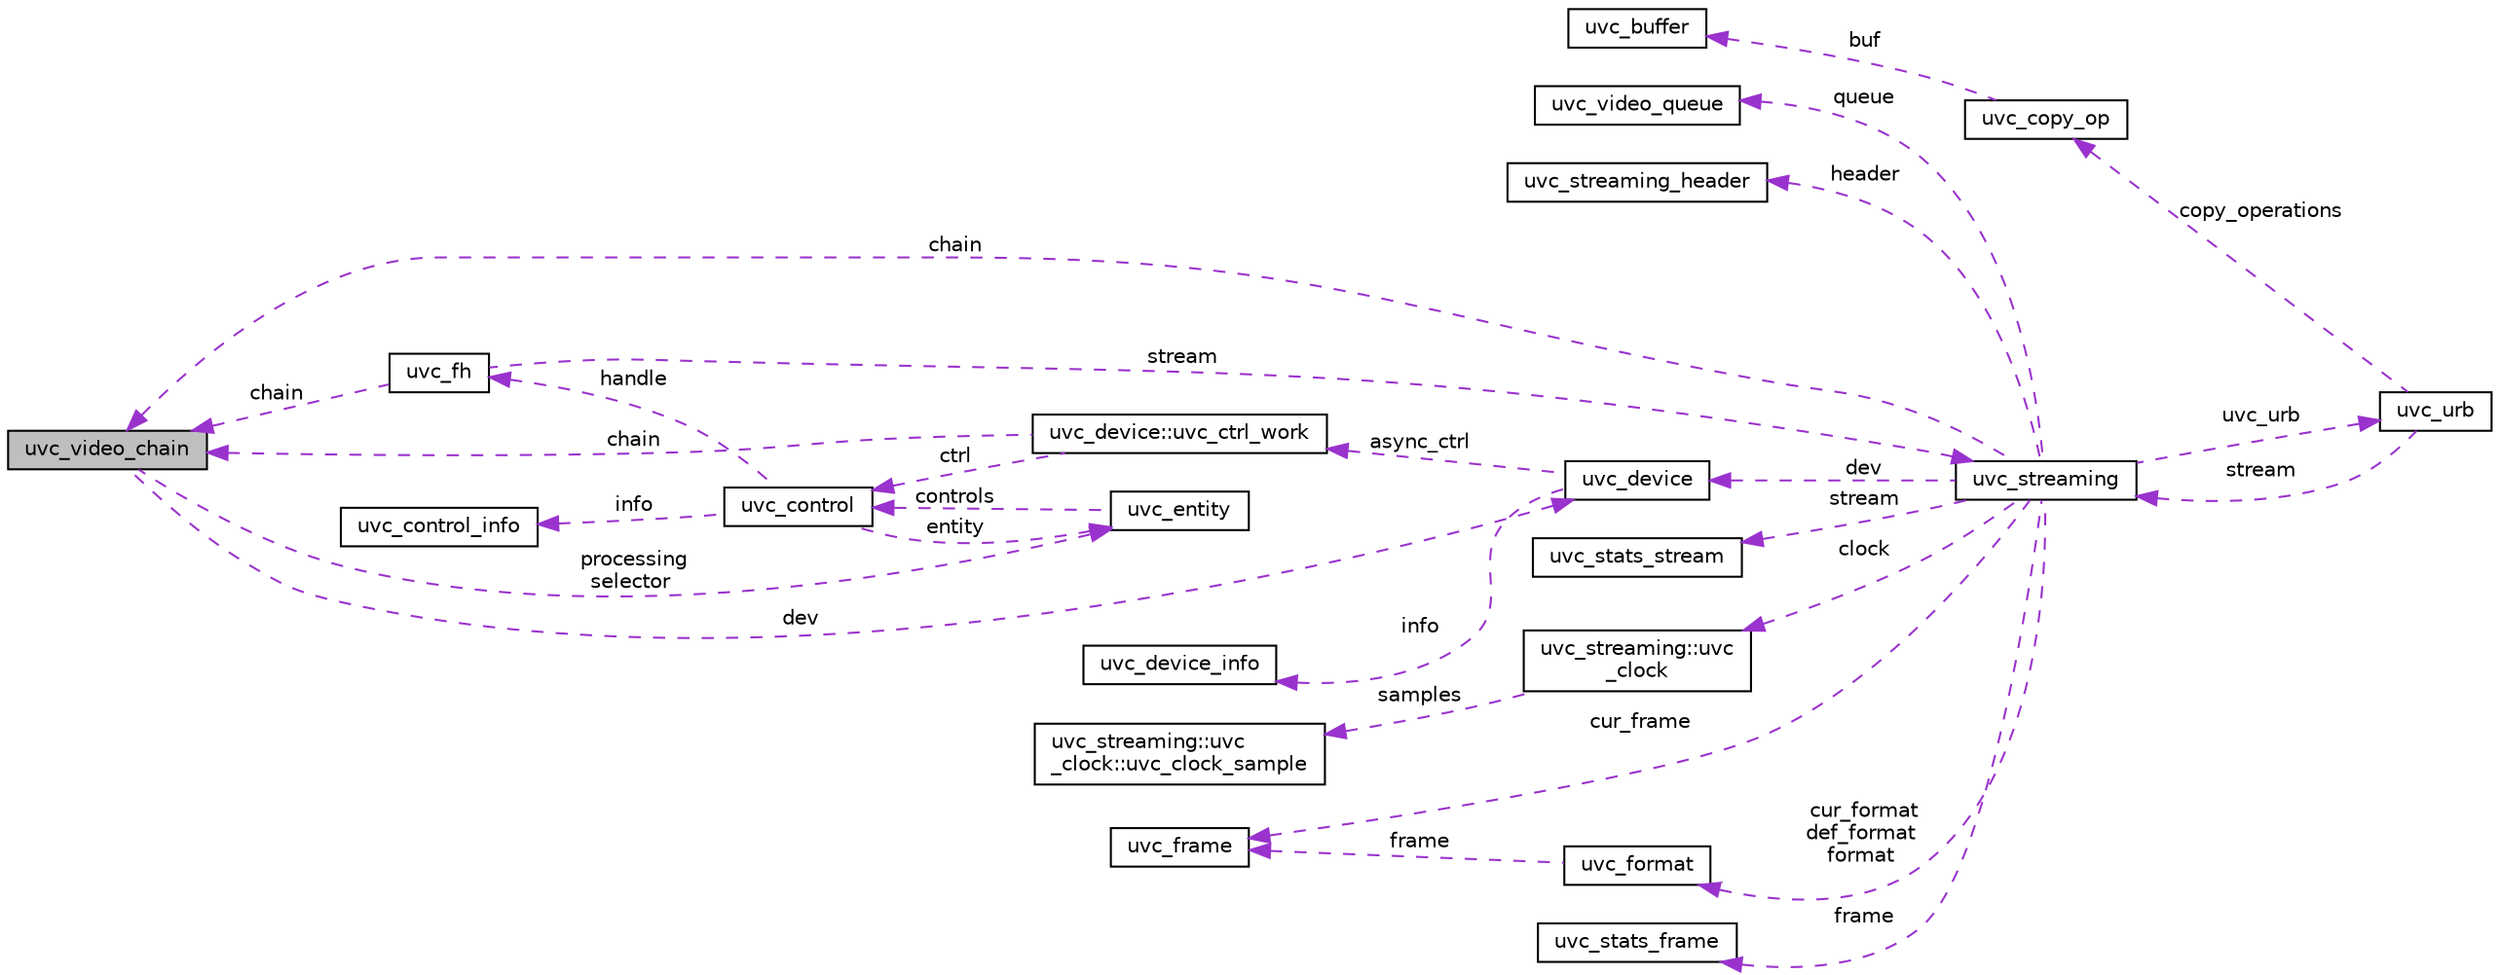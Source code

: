 digraph "uvc_video_chain"
{
 // LATEX_PDF_SIZE
  edge [fontname="Helvetica",fontsize="10",labelfontname="Helvetica",labelfontsize="10"];
  node [fontname="Helvetica",fontsize="10",shape=record];
  rankdir="LR";
  Node1 [label="uvc_video_chain",height=0.2,width=0.4,color="black", fillcolor="grey75", style="filled", fontcolor="black",tooltip=" "];
  Node2 -> Node1 [dir="back",color="darkorchid3",fontsize="10",style="dashed",label=" processing\nselector" ,fontname="Helvetica"];
  Node2 [label="uvc_entity",height=0.2,width=0.4,color="black", fillcolor="white", style="filled",URL="$structuvc__entity.html",tooltip=" "];
  Node3 -> Node2 [dir="back",color="darkorchid3",fontsize="10",style="dashed",label=" controls" ,fontname="Helvetica"];
  Node3 [label="uvc_control",height=0.2,width=0.4,color="black", fillcolor="white", style="filled",URL="$structuvc__control.html",tooltip=" "];
  Node2 -> Node3 [dir="back",color="darkorchid3",fontsize="10",style="dashed",label=" entity" ,fontname="Helvetica"];
  Node4 -> Node3 [dir="back",color="darkorchid3",fontsize="10",style="dashed",label=" info" ,fontname="Helvetica"];
  Node4 [label="uvc_control_info",height=0.2,width=0.4,color="black", fillcolor="white", style="filled",URL="$structuvc__control__info.html",tooltip=" "];
  Node5 -> Node3 [dir="back",color="darkorchid3",fontsize="10",style="dashed",label=" handle" ,fontname="Helvetica"];
  Node5 [label="uvc_fh",height=0.2,width=0.4,color="black", fillcolor="white", style="filled",URL="$structuvc__fh.html",tooltip=" "];
  Node1 -> Node5 [dir="back",color="darkorchid3",fontsize="10",style="dashed",label=" chain" ,fontname="Helvetica"];
  Node6 -> Node5 [dir="back",color="darkorchid3",fontsize="10",style="dashed",label=" stream" ,fontname="Helvetica"];
  Node6 [label="uvc_streaming",height=0.2,width=0.4,color="black", fillcolor="white", style="filled",URL="$structuvc__streaming.html",tooltip=" "];
  Node7 -> Node6 [dir="back",color="darkorchid3",fontsize="10",style="dashed",label=" clock" ,fontname="Helvetica"];
  Node7 [label="uvc_streaming::uvc\l_clock",height=0.2,width=0.4,color="black", fillcolor="white", style="filled",URL="$structuvc__streaming_1_1uvc__clock.html",tooltip=" "];
  Node8 -> Node7 [dir="back",color="darkorchid3",fontsize="10",style="dashed",label=" samples" ,fontname="Helvetica"];
  Node8 [label="uvc_streaming::uvc\l_clock::uvc_clock_sample",height=0.2,width=0.4,color="black", fillcolor="white", style="filled",URL="$structuvc__streaming_1_1uvc__clock_1_1uvc__clock__sample.html",tooltip=" "];
  Node1 -> Node6 [dir="back",color="darkorchid3",fontsize="10",style="dashed",label=" chain" ,fontname="Helvetica"];
  Node9 -> Node6 [dir="back",color="darkorchid3",fontsize="10",style="dashed",label=" uvc_urb" ,fontname="Helvetica"];
  Node9 [label="uvc_urb",height=0.2,width=0.4,color="black", fillcolor="white", style="filled",URL="$structuvc__urb.html",tooltip=" "];
  Node10 -> Node9 [dir="back",color="darkorchid3",fontsize="10",style="dashed",label=" copy_operations" ,fontname="Helvetica"];
  Node10 [label="uvc_copy_op",height=0.2,width=0.4,color="black", fillcolor="white", style="filled",URL="$structuvc__copy__op.html",tooltip=" "];
  Node11 -> Node10 [dir="back",color="darkorchid3",fontsize="10",style="dashed",label=" buf" ,fontname="Helvetica"];
  Node11 [label="uvc_buffer",height=0.2,width=0.4,color="black", fillcolor="white", style="filled",URL="$structuvc__buffer.html",tooltip=" "];
  Node6 -> Node9 [dir="back",color="darkorchid3",fontsize="10",style="dashed",label=" stream" ,fontname="Helvetica"];
  Node12 -> Node6 [dir="back",color="darkorchid3",fontsize="10",style="dashed",label=" cur_frame" ,fontname="Helvetica"];
  Node12 [label="uvc_frame",height=0.2,width=0.4,color="black", fillcolor="white", style="filled",URL="$structuvc__frame.html",tooltip=" "];
  Node13 -> Node6 [dir="back",color="darkorchid3",fontsize="10",style="dashed",label=" frame" ,fontname="Helvetica"];
  Node13 [label="uvc_stats_frame",height=0.2,width=0.4,color="black", fillcolor="white", style="filled",URL="$structuvc__stats__frame.html",tooltip=" "];
  Node14 -> Node6 [dir="back",color="darkorchid3",fontsize="10",style="dashed",label=" cur_format\ndef_format\nformat" ,fontname="Helvetica"];
  Node14 [label="uvc_format",height=0.2,width=0.4,color="black", fillcolor="white", style="filled",URL="$structuvc__format.html",tooltip=" "];
  Node12 -> Node14 [dir="back",color="darkorchid3",fontsize="10",style="dashed",label=" frame" ,fontname="Helvetica"];
  Node15 -> Node6 [dir="back",color="darkorchid3",fontsize="10",style="dashed",label=" queue" ,fontname="Helvetica"];
  Node15 [label="uvc_video_queue",height=0.2,width=0.4,color="black", fillcolor="white", style="filled",URL="$structuvc__video__queue.html",tooltip=" "];
  Node16 -> Node6 [dir="back",color="darkorchid3",fontsize="10",style="dashed",label=" header" ,fontname="Helvetica"];
  Node16 [label="uvc_streaming_header",height=0.2,width=0.4,color="black", fillcolor="white", style="filled",URL="$structuvc__streaming__header.html",tooltip=" "];
  Node17 -> Node6 [dir="back",color="darkorchid3",fontsize="10",style="dashed",label=" stream" ,fontname="Helvetica"];
  Node17 [label="uvc_stats_stream",height=0.2,width=0.4,color="black", fillcolor="white", style="filled",URL="$structuvc__stats__stream.html",tooltip=" "];
  Node18 -> Node6 [dir="back",color="darkorchid3",fontsize="10",style="dashed",label=" dev" ,fontname="Helvetica"];
  Node18 [label="uvc_device",height=0.2,width=0.4,color="black", fillcolor="white", style="filled",URL="$structuvc__device.html",tooltip=" "];
  Node19 -> Node18 [dir="back",color="darkorchid3",fontsize="10",style="dashed",label=" async_ctrl" ,fontname="Helvetica"];
  Node19 [label="uvc_device::uvc_ctrl_work",height=0.2,width=0.4,color="black", fillcolor="white", style="filled",URL="$structuvc__device_1_1uvc__ctrl__work.html",tooltip=" "];
  Node1 -> Node19 [dir="back",color="darkorchid3",fontsize="10",style="dashed",label=" chain" ,fontname="Helvetica"];
  Node3 -> Node19 [dir="back",color="darkorchid3",fontsize="10",style="dashed",label=" ctrl" ,fontname="Helvetica"];
  Node20 -> Node18 [dir="back",color="darkorchid3",fontsize="10",style="dashed",label=" info" ,fontname="Helvetica"];
  Node20 [label="uvc_device_info",height=0.2,width=0.4,color="black", fillcolor="white", style="filled",URL="$structuvc__device__info.html",tooltip=" "];
  Node18 -> Node1 [dir="back",color="darkorchid3",fontsize="10",style="dashed",label=" dev" ,fontname="Helvetica"];
}
